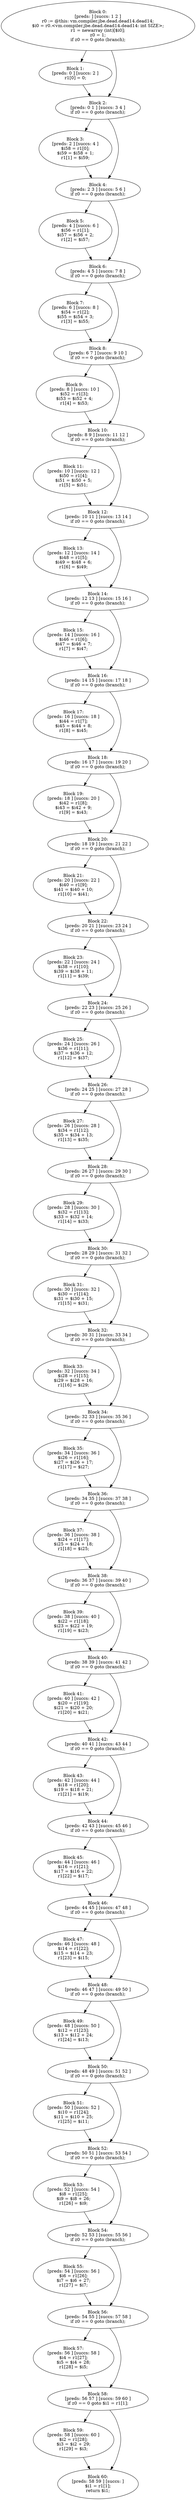 digraph "unitGraph" {
    "Block 0:
[preds: ] [succs: 1 2 ]
r0 := @this: vm.compiler.jbe.dead.dead14.dead14;
$i0 = r0.<vm.compiler.jbe.dead.dead14.dead14: int SIZE>;
r1 = newarray (int)[$i0];
z0 = 1;
if z0 == 0 goto (branch);
"
    "Block 1:
[preds: 0 ] [succs: 2 ]
r1[0] = 0;
"
    "Block 2:
[preds: 0 1 ] [succs: 3 4 ]
if z0 == 0 goto (branch);
"
    "Block 3:
[preds: 2 ] [succs: 4 ]
$i58 = r1[0];
$i59 = $i58 + 1;
r1[1] = $i59;
"
    "Block 4:
[preds: 2 3 ] [succs: 5 6 ]
if z0 == 0 goto (branch);
"
    "Block 5:
[preds: 4 ] [succs: 6 ]
$i56 = r1[1];
$i57 = $i56 + 2;
r1[2] = $i57;
"
    "Block 6:
[preds: 4 5 ] [succs: 7 8 ]
if z0 == 0 goto (branch);
"
    "Block 7:
[preds: 6 ] [succs: 8 ]
$i54 = r1[2];
$i55 = $i54 + 3;
r1[3] = $i55;
"
    "Block 8:
[preds: 6 7 ] [succs: 9 10 ]
if z0 == 0 goto (branch);
"
    "Block 9:
[preds: 8 ] [succs: 10 ]
$i52 = r1[3];
$i53 = $i52 + 4;
r1[4] = $i53;
"
    "Block 10:
[preds: 8 9 ] [succs: 11 12 ]
if z0 == 0 goto (branch);
"
    "Block 11:
[preds: 10 ] [succs: 12 ]
$i50 = r1[4];
$i51 = $i50 + 5;
r1[5] = $i51;
"
    "Block 12:
[preds: 10 11 ] [succs: 13 14 ]
if z0 == 0 goto (branch);
"
    "Block 13:
[preds: 12 ] [succs: 14 ]
$i48 = r1[5];
$i49 = $i48 + 6;
r1[6] = $i49;
"
    "Block 14:
[preds: 12 13 ] [succs: 15 16 ]
if z0 == 0 goto (branch);
"
    "Block 15:
[preds: 14 ] [succs: 16 ]
$i46 = r1[6];
$i47 = $i46 + 7;
r1[7] = $i47;
"
    "Block 16:
[preds: 14 15 ] [succs: 17 18 ]
if z0 == 0 goto (branch);
"
    "Block 17:
[preds: 16 ] [succs: 18 ]
$i44 = r1[7];
$i45 = $i44 + 8;
r1[8] = $i45;
"
    "Block 18:
[preds: 16 17 ] [succs: 19 20 ]
if z0 == 0 goto (branch);
"
    "Block 19:
[preds: 18 ] [succs: 20 ]
$i42 = r1[8];
$i43 = $i42 + 9;
r1[9] = $i43;
"
    "Block 20:
[preds: 18 19 ] [succs: 21 22 ]
if z0 == 0 goto (branch);
"
    "Block 21:
[preds: 20 ] [succs: 22 ]
$i40 = r1[9];
$i41 = $i40 + 10;
r1[10] = $i41;
"
    "Block 22:
[preds: 20 21 ] [succs: 23 24 ]
if z0 == 0 goto (branch);
"
    "Block 23:
[preds: 22 ] [succs: 24 ]
$i38 = r1[10];
$i39 = $i38 + 11;
r1[11] = $i39;
"
    "Block 24:
[preds: 22 23 ] [succs: 25 26 ]
if z0 == 0 goto (branch);
"
    "Block 25:
[preds: 24 ] [succs: 26 ]
$i36 = r1[11];
$i37 = $i36 + 12;
r1[12] = $i37;
"
    "Block 26:
[preds: 24 25 ] [succs: 27 28 ]
if z0 == 0 goto (branch);
"
    "Block 27:
[preds: 26 ] [succs: 28 ]
$i34 = r1[12];
$i35 = $i34 + 13;
r1[13] = $i35;
"
    "Block 28:
[preds: 26 27 ] [succs: 29 30 ]
if z0 == 0 goto (branch);
"
    "Block 29:
[preds: 28 ] [succs: 30 ]
$i32 = r1[13];
$i33 = $i32 + 14;
r1[14] = $i33;
"
    "Block 30:
[preds: 28 29 ] [succs: 31 32 ]
if z0 == 0 goto (branch);
"
    "Block 31:
[preds: 30 ] [succs: 32 ]
$i30 = r1[14];
$i31 = $i30 + 15;
r1[15] = $i31;
"
    "Block 32:
[preds: 30 31 ] [succs: 33 34 ]
if z0 == 0 goto (branch);
"
    "Block 33:
[preds: 32 ] [succs: 34 ]
$i28 = r1[15];
$i29 = $i28 + 16;
r1[16] = $i29;
"
    "Block 34:
[preds: 32 33 ] [succs: 35 36 ]
if z0 == 0 goto (branch);
"
    "Block 35:
[preds: 34 ] [succs: 36 ]
$i26 = r1[16];
$i27 = $i26 + 17;
r1[17] = $i27;
"
    "Block 36:
[preds: 34 35 ] [succs: 37 38 ]
if z0 == 0 goto (branch);
"
    "Block 37:
[preds: 36 ] [succs: 38 ]
$i24 = r1[17];
$i25 = $i24 + 18;
r1[18] = $i25;
"
    "Block 38:
[preds: 36 37 ] [succs: 39 40 ]
if z0 == 0 goto (branch);
"
    "Block 39:
[preds: 38 ] [succs: 40 ]
$i22 = r1[18];
$i23 = $i22 + 19;
r1[19] = $i23;
"
    "Block 40:
[preds: 38 39 ] [succs: 41 42 ]
if z0 == 0 goto (branch);
"
    "Block 41:
[preds: 40 ] [succs: 42 ]
$i20 = r1[19];
$i21 = $i20 + 20;
r1[20] = $i21;
"
    "Block 42:
[preds: 40 41 ] [succs: 43 44 ]
if z0 == 0 goto (branch);
"
    "Block 43:
[preds: 42 ] [succs: 44 ]
$i18 = r1[20];
$i19 = $i18 + 21;
r1[21] = $i19;
"
    "Block 44:
[preds: 42 43 ] [succs: 45 46 ]
if z0 == 0 goto (branch);
"
    "Block 45:
[preds: 44 ] [succs: 46 ]
$i16 = r1[21];
$i17 = $i16 + 22;
r1[22] = $i17;
"
    "Block 46:
[preds: 44 45 ] [succs: 47 48 ]
if z0 == 0 goto (branch);
"
    "Block 47:
[preds: 46 ] [succs: 48 ]
$i14 = r1[22];
$i15 = $i14 + 23;
r1[23] = $i15;
"
    "Block 48:
[preds: 46 47 ] [succs: 49 50 ]
if z0 == 0 goto (branch);
"
    "Block 49:
[preds: 48 ] [succs: 50 ]
$i12 = r1[23];
$i13 = $i12 + 24;
r1[24] = $i13;
"
    "Block 50:
[preds: 48 49 ] [succs: 51 52 ]
if z0 == 0 goto (branch);
"
    "Block 51:
[preds: 50 ] [succs: 52 ]
$i10 = r1[24];
$i11 = $i10 + 25;
r1[25] = $i11;
"
    "Block 52:
[preds: 50 51 ] [succs: 53 54 ]
if z0 == 0 goto (branch);
"
    "Block 53:
[preds: 52 ] [succs: 54 ]
$i8 = r1[25];
$i9 = $i8 + 26;
r1[26] = $i9;
"
    "Block 54:
[preds: 52 53 ] [succs: 55 56 ]
if z0 == 0 goto (branch);
"
    "Block 55:
[preds: 54 ] [succs: 56 ]
$i6 = r1[26];
$i7 = $i6 + 27;
r1[27] = $i7;
"
    "Block 56:
[preds: 54 55 ] [succs: 57 58 ]
if z0 == 0 goto (branch);
"
    "Block 57:
[preds: 56 ] [succs: 58 ]
$i4 = r1[27];
$i5 = $i4 + 28;
r1[28] = $i5;
"
    "Block 58:
[preds: 56 57 ] [succs: 59 60 ]
if z0 == 0 goto $i1 = r1[1];
"
    "Block 59:
[preds: 58 ] [succs: 60 ]
$i2 = r1[28];
$i3 = $i2 + 29;
r1[29] = $i3;
"
    "Block 60:
[preds: 58 59 ] [succs: ]
$i1 = r1[1];
return $i1;
"
    "Block 0:
[preds: ] [succs: 1 2 ]
r0 := @this: vm.compiler.jbe.dead.dead14.dead14;
$i0 = r0.<vm.compiler.jbe.dead.dead14.dead14: int SIZE>;
r1 = newarray (int)[$i0];
z0 = 1;
if z0 == 0 goto (branch);
"->"Block 1:
[preds: 0 ] [succs: 2 ]
r1[0] = 0;
";
    "Block 0:
[preds: ] [succs: 1 2 ]
r0 := @this: vm.compiler.jbe.dead.dead14.dead14;
$i0 = r0.<vm.compiler.jbe.dead.dead14.dead14: int SIZE>;
r1 = newarray (int)[$i0];
z0 = 1;
if z0 == 0 goto (branch);
"->"Block 2:
[preds: 0 1 ] [succs: 3 4 ]
if z0 == 0 goto (branch);
";
    "Block 1:
[preds: 0 ] [succs: 2 ]
r1[0] = 0;
"->"Block 2:
[preds: 0 1 ] [succs: 3 4 ]
if z0 == 0 goto (branch);
";
    "Block 2:
[preds: 0 1 ] [succs: 3 4 ]
if z0 == 0 goto (branch);
"->"Block 3:
[preds: 2 ] [succs: 4 ]
$i58 = r1[0];
$i59 = $i58 + 1;
r1[1] = $i59;
";
    "Block 2:
[preds: 0 1 ] [succs: 3 4 ]
if z0 == 0 goto (branch);
"->"Block 4:
[preds: 2 3 ] [succs: 5 6 ]
if z0 == 0 goto (branch);
";
    "Block 3:
[preds: 2 ] [succs: 4 ]
$i58 = r1[0];
$i59 = $i58 + 1;
r1[1] = $i59;
"->"Block 4:
[preds: 2 3 ] [succs: 5 6 ]
if z0 == 0 goto (branch);
";
    "Block 4:
[preds: 2 3 ] [succs: 5 6 ]
if z0 == 0 goto (branch);
"->"Block 5:
[preds: 4 ] [succs: 6 ]
$i56 = r1[1];
$i57 = $i56 + 2;
r1[2] = $i57;
";
    "Block 4:
[preds: 2 3 ] [succs: 5 6 ]
if z0 == 0 goto (branch);
"->"Block 6:
[preds: 4 5 ] [succs: 7 8 ]
if z0 == 0 goto (branch);
";
    "Block 5:
[preds: 4 ] [succs: 6 ]
$i56 = r1[1];
$i57 = $i56 + 2;
r1[2] = $i57;
"->"Block 6:
[preds: 4 5 ] [succs: 7 8 ]
if z0 == 0 goto (branch);
";
    "Block 6:
[preds: 4 5 ] [succs: 7 8 ]
if z0 == 0 goto (branch);
"->"Block 7:
[preds: 6 ] [succs: 8 ]
$i54 = r1[2];
$i55 = $i54 + 3;
r1[3] = $i55;
";
    "Block 6:
[preds: 4 5 ] [succs: 7 8 ]
if z0 == 0 goto (branch);
"->"Block 8:
[preds: 6 7 ] [succs: 9 10 ]
if z0 == 0 goto (branch);
";
    "Block 7:
[preds: 6 ] [succs: 8 ]
$i54 = r1[2];
$i55 = $i54 + 3;
r1[3] = $i55;
"->"Block 8:
[preds: 6 7 ] [succs: 9 10 ]
if z0 == 0 goto (branch);
";
    "Block 8:
[preds: 6 7 ] [succs: 9 10 ]
if z0 == 0 goto (branch);
"->"Block 9:
[preds: 8 ] [succs: 10 ]
$i52 = r1[3];
$i53 = $i52 + 4;
r1[4] = $i53;
";
    "Block 8:
[preds: 6 7 ] [succs: 9 10 ]
if z0 == 0 goto (branch);
"->"Block 10:
[preds: 8 9 ] [succs: 11 12 ]
if z0 == 0 goto (branch);
";
    "Block 9:
[preds: 8 ] [succs: 10 ]
$i52 = r1[3];
$i53 = $i52 + 4;
r1[4] = $i53;
"->"Block 10:
[preds: 8 9 ] [succs: 11 12 ]
if z0 == 0 goto (branch);
";
    "Block 10:
[preds: 8 9 ] [succs: 11 12 ]
if z0 == 0 goto (branch);
"->"Block 11:
[preds: 10 ] [succs: 12 ]
$i50 = r1[4];
$i51 = $i50 + 5;
r1[5] = $i51;
";
    "Block 10:
[preds: 8 9 ] [succs: 11 12 ]
if z0 == 0 goto (branch);
"->"Block 12:
[preds: 10 11 ] [succs: 13 14 ]
if z0 == 0 goto (branch);
";
    "Block 11:
[preds: 10 ] [succs: 12 ]
$i50 = r1[4];
$i51 = $i50 + 5;
r1[5] = $i51;
"->"Block 12:
[preds: 10 11 ] [succs: 13 14 ]
if z0 == 0 goto (branch);
";
    "Block 12:
[preds: 10 11 ] [succs: 13 14 ]
if z0 == 0 goto (branch);
"->"Block 13:
[preds: 12 ] [succs: 14 ]
$i48 = r1[5];
$i49 = $i48 + 6;
r1[6] = $i49;
";
    "Block 12:
[preds: 10 11 ] [succs: 13 14 ]
if z0 == 0 goto (branch);
"->"Block 14:
[preds: 12 13 ] [succs: 15 16 ]
if z0 == 0 goto (branch);
";
    "Block 13:
[preds: 12 ] [succs: 14 ]
$i48 = r1[5];
$i49 = $i48 + 6;
r1[6] = $i49;
"->"Block 14:
[preds: 12 13 ] [succs: 15 16 ]
if z0 == 0 goto (branch);
";
    "Block 14:
[preds: 12 13 ] [succs: 15 16 ]
if z0 == 0 goto (branch);
"->"Block 15:
[preds: 14 ] [succs: 16 ]
$i46 = r1[6];
$i47 = $i46 + 7;
r1[7] = $i47;
";
    "Block 14:
[preds: 12 13 ] [succs: 15 16 ]
if z0 == 0 goto (branch);
"->"Block 16:
[preds: 14 15 ] [succs: 17 18 ]
if z0 == 0 goto (branch);
";
    "Block 15:
[preds: 14 ] [succs: 16 ]
$i46 = r1[6];
$i47 = $i46 + 7;
r1[7] = $i47;
"->"Block 16:
[preds: 14 15 ] [succs: 17 18 ]
if z0 == 0 goto (branch);
";
    "Block 16:
[preds: 14 15 ] [succs: 17 18 ]
if z0 == 0 goto (branch);
"->"Block 17:
[preds: 16 ] [succs: 18 ]
$i44 = r1[7];
$i45 = $i44 + 8;
r1[8] = $i45;
";
    "Block 16:
[preds: 14 15 ] [succs: 17 18 ]
if z0 == 0 goto (branch);
"->"Block 18:
[preds: 16 17 ] [succs: 19 20 ]
if z0 == 0 goto (branch);
";
    "Block 17:
[preds: 16 ] [succs: 18 ]
$i44 = r1[7];
$i45 = $i44 + 8;
r1[8] = $i45;
"->"Block 18:
[preds: 16 17 ] [succs: 19 20 ]
if z0 == 0 goto (branch);
";
    "Block 18:
[preds: 16 17 ] [succs: 19 20 ]
if z0 == 0 goto (branch);
"->"Block 19:
[preds: 18 ] [succs: 20 ]
$i42 = r1[8];
$i43 = $i42 + 9;
r1[9] = $i43;
";
    "Block 18:
[preds: 16 17 ] [succs: 19 20 ]
if z0 == 0 goto (branch);
"->"Block 20:
[preds: 18 19 ] [succs: 21 22 ]
if z0 == 0 goto (branch);
";
    "Block 19:
[preds: 18 ] [succs: 20 ]
$i42 = r1[8];
$i43 = $i42 + 9;
r1[9] = $i43;
"->"Block 20:
[preds: 18 19 ] [succs: 21 22 ]
if z0 == 0 goto (branch);
";
    "Block 20:
[preds: 18 19 ] [succs: 21 22 ]
if z0 == 0 goto (branch);
"->"Block 21:
[preds: 20 ] [succs: 22 ]
$i40 = r1[9];
$i41 = $i40 + 10;
r1[10] = $i41;
";
    "Block 20:
[preds: 18 19 ] [succs: 21 22 ]
if z0 == 0 goto (branch);
"->"Block 22:
[preds: 20 21 ] [succs: 23 24 ]
if z0 == 0 goto (branch);
";
    "Block 21:
[preds: 20 ] [succs: 22 ]
$i40 = r1[9];
$i41 = $i40 + 10;
r1[10] = $i41;
"->"Block 22:
[preds: 20 21 ] [succs: 23 24 ]
if z0 == 0 goto (branch);
";
    "Block 22:
[preds: 20 21 ] [succs: 23 24 ]
if z0 == 0 goto (branch);
"->"Block 23:
[preds: 22 ] [succs: 24 ]
$i38 = r1[10];
$i39 = $i38 + 11;
r1[11] = $i39;
";
    "Block 22:
[preds: 20 21 ] [succs: 23 24 ]
if z0 == 0 goto (branch);
"->"Block 24:
[preds: 22 23 ] [succs: 25 26 ]
if z0 == 0 goto (branch);
";
    "Block 23:
[preds: 22 ] [succs: 24 ]
$i38 = r1[10];
$i39 = $i38 + 11;
r1[11] = $i39;
"->"Block 24:
[preds: 22 23 ] [succs: 25 26 ]
if z0 == 0 goto (branch);
";
    "Block 24:
[preds: 22 23 ] [succs: 25 26 ]
if z0 == 0 goto (branch);
"->"Block 25:
[preds: 24 ] [succs: 26 ]
$i36 = r1[11];
$i37 = $i36 + 12;
r1[12] = $i37;
";
    "Block 24:
[preds: 22 23 ] [succs: 25 26 ]
if z0 == 0 goto (branch);
"->"Block 26:
[preds: 24 25 ] [succs: 27 28 ]
if z0 == 0 goto (branch);
";
    "Block 25:
[preds: 24 ] [succs: 26 ]
$i36 = r1[11];
$i37 = $i36 + 12;
r1[12] = $i37;
"->"Block 26:
[preds: 24 25 ] [succs: 27 28 ]
if z0 == 0 goto (branch);
";
    "Block 26:
[preds: 24 25 ] [succs: 27 28 ]
if z0 == 0 goto (branch);
"->"Block 27:
[preds: 26 ] [succs: 28 ]
$i34 = r1[12];
$i35 = $i34 + 13;
r1[13] = $i35;
";
    "Block 26:
[preds: 24 25 ] [succs: 27 28 ]
if z0 == 0 goto (branch);
"->"Block 28:
[preds: 26 27 ] [succs: 29 30 ]
if z0 == 0 goto (branch);
";
    "Block 27:
[preds: 26 ] [succs: 28 ]
$i34 = r1[12];
$i35 = $i34 + 13;
r1[13] = $i35;
"->"Block 28:
[preds: 26 27 ] [succs: 29 30 ]
if z0 == 0 goto (branch);
";
    "Block 28:
[preds: 26 27 ] [succs: 29 30 ]
if z0 == 0 goto (branch);
"->"Block 29:
[preds: 28 ] [succs: 30 ]
$i32 = r1[13];
$i33 = $i32 + 14;
r1[14] = $i33;
";
    "Block 28:
[preds: 26 27 ] [succs: 29 30 ]
if z0 == 0 goto (branch);
"->"Block 30:
[preds: 28 29 ] [succs: 31 32 ]
if z0 == 0 goto (branch);
";
    "Block 29:
[preds: 28 ] [succs: 30 ]
$i32 = r1[13];
$i33 = $i32 + 14;
r1[14] = $i33;
"->"Block 30:
[preds: 28 29 ] [succs: 31 32 ]
if z0 == 0 goto (branch);
";
    "Block 30:
[preds: 28 29 ] [succs: 31 32 ]
if z0 == 0 goto (branch);
"->"Block 31:
[preds: 30 ] [succs: 32 ]
$i30 = r1[14];
$i31 = $i30 + 15;
r1[15] = $i31;
";
    "Block 30:
[preds: 28 29 ] [succs: 31 32 ]
if z0 == 0 goto (branch);
"->"Block 32:
[preds: 30 31 ] [succs: 33 34 ]
if z0 == 0 goto (branch);
";
    "Block 31:
[preds: 30 ] [succs: 32 ]
$i30 = r1[14];
$i31 = $i30 + 15;
r1[15] = $i31;
"->"Block 32:
[preds: 30 31 ] [succs: 33 34 ]
if z0 == 0 goto (branch);
";
    "Block 32:
[preds: 30 31 ] [succs: 33 34 ]
if z0 == 0 goto (branch);
"->"Block 33:
[preds: 32 ] [succs: 34 ]
$i28 = r1[15];
$i29 = $i28 + 16;
r1[16] = $i29;
";
    "Block 32:
[preds: 30 31 ] [succs: 33 34 ]
if z0 == 0 goto (branch);
"->"Block 34:
[preds: 32 33 ] [succs: 35 36 ]
if z0 == 0 goto (branch);
";
    "Block 33:
[preds: 32 ] [succs: 34 ]
$i28 = r1[15];
$i29 = $i28 + 16;
r1[16] = $i29;
"->"Block 34:
[preds: 32 33 ] [succs: 35 36 ]
if z0 == 0 goto (branch);
";
    "Block 34:
[preds: 32 33 ] [succs: 35 36 ]
if z0 == 0 goto (branch);
"->"Block 35:
[preds: 34 ] [succs: 36 ]
$i26 = r1[16];
$i27 = $i26 + 17;
r1[17] = $i27;
";
    "Block 34:
[preds: 32 33 ] [succs: 35 36 ]
if z0 == 0 goto (branch);
"->"Block 36:
[preds: 34 35 ] [succs: 37 38 ]
if z0 == 0 goto (branch);
";
    "Block 35:
[preds: 34 ] [succs: 36 ]
$i26 = r1[16];
$i27 = $i26 + 17;
r1[17] = $i27;
"->"Block 36:
[preds: 34 35 ] [succs: 37 38 ]
if z0 == 0 goto (branch);
";
    "Block 36:
[preds: 34 35 ] [succs: 37 38 ]
if z0 == 0 goto (branch);
"->"Block 37:
[preds: 36 ] [succs: 38 ]
$i24 = r1[17];
$i25 = $i24 + 18;
r1[18] = $i25;
";
    "Block 36:
[preds: 34 35 ] [succs: 37 38 ]
if z0 == 0 goto (branch);
"->"Block 38:
[preds: 36 37 ] [succs: 39 40 ]
if z0 == 0 goto (branch);
";
    "Block 37:
[preds: 36 ] [succs: 38 ]
$i24 = r1[17];
$i25 = $i24 + 18;
r1[18] = $i25;
"->"Block 38:
[preds: 36 37 ] [succs: 39 40 ]
if z0 == 0 goto (branch);
";
    "Block 38:
[preds: 36 37 ] [succs: 39 40 ]
if z0 == 0 goto (branch);
"->"Block 39:
[preds: 38 ] [succs: 40 ]
$i22 = r1[18];
$i23 = $i22 + 19;
r1[19] = $i23;
";
    "Block 38:
[preds: 36 37 ] [succs: 39 40 ]
if z0 == 0 goto (branch);
"->"Block 40:
[preds: 38 39 ] [succs: 41 42 ]
if z0 == 0 goto (branch);
";
    "Block 39:
[preds: 38 ] [succs: 40 ]
$i22 = r1[18];
$i23 = $i22 + 19;
r1[19] = $i23;
"->"Block 40:
[preds: 38 39 ] [succs: 41 42 ]
if z0 == 0 goto (branch);
";
    "Block 40:
[preds: 38 39 ] [succs: 41 42 ]
if z0 == 0 goto (branch);
"->"Block 41:
[preds: 40 ] [succs: 42 ]
$i20 = r1[19];
$i21 = $i20 + 20;
r1[20] = $i21;
";
    "Block 40:
[preds: 38 39 ] [succs: 41 42 ]
if z0 == 0 goto (branch);
"->"Block 42:
[preds: 40 41 ] [succs: 43 44 ]
if z0 == 0 goto (branch);
";
    "Block 41:
[preds: 40 ] [succs: 42 ]
$i20 = r1[19];
$i21 = $i20 + 20;
r1[20] = $i21;
"->"Block 42:
[preds: 40 41 ] [succs: 43 44 ]
if z0 == 0 goto (branch);
";
    "Block 42:
[preds: 40 41 ] [succs: 43 44 ]
if z0 == 0 goto (branch);
"->"Block 43:
[preds: 42 ] [succs: 44 ]
$i18 = r1[20];
$i19 = $i18 + 21;
r1[21] = $i19;
";
    "Block 42:
[preds: 40 41 ] [succs: 43 44 ]
if z0 == 0 goto (branch);
"->"Block 44:
[preds: 42 43 ] [succs: 45 46 ]
if z0 == 0 goto (branch);
";
    "Block 43:
[preds: 42 ] [succs: 44 ]
$i18 = r1[20];
$i19 = $i18 + 21;
r1[21] = $i19;
"->"Block 44:
[preds: 42 43 ] [succs: 45 46 ]
if z0 == 0 goto (branch);
";
    "Block 44:
[preds: 42 43 ] [succs: 45 46 ]
if z0 == 0 goto (branch);
"->"Block 45:
[preds: 44 ] [succs: 46 ]
$i16 = r1[21];
$i17 = $i16 + 22;
r1[22] = $i17;
";
    "Block 44:
[preds: 42 43 ] [succs: 45 46 ]
if z0 == 0 goto (branch);
"->"Block 46:
[preds: 44 45 ] [succs: 47 48 ]
if z0 == 0 goto (branch);
";
    "Block 45:
[preds: 44 ] [succs: 46 ]
$i16 = r1[21];
$i17 = $i16 + 22;
r1[22] = $i17;
"->"Block 46:
[preds: 44 45 ] [succs: 47 48 ]
if z0 == 0 goto (branch);
";
    "Block 46:
[preds: 44 45 ] [succs: 47 48 ]
if z0 == 0 goto (branch);
"->"Block 47:
[preds: 46 ] [succs: 48 ]
$i14 = r1[22];
$i15 = $i14 + 23;
r1[23] = $i15;
";
    "Block 46:
[preds: 44 45 ] [succs: 47 48 ]
if z0 == 0 goto (branch);
"->"Block 48:
[preds: 46 47 ] [succs: 49 50 ]
if z0 == 0 goto (branch);
";
    "Block 47:
[preds: 46 ] [succs: 48 ]
$i14 = r1[22];
$i15 = $i14 + 23;
r1[23] = $i15;
"->"Block 48:
[preds: 46 47 ] [succs: 49 50 ]
if z0 == 0 goto (branch);
";
    "Block 48:
[preds: 46 47 ] [succs: 49 50 ]
if z0 == 0 goto (branch);
"->"Block 49:
[preds: 48 ] [succs: 50 ]
$i12 = r1[23];
$i13 = $i12 + 24;
r1[24] = $i13;
";
    "Block 48:
[preds: 46 47 ] [succs: 49 50 ]
if z0 == 0 goto (branch);
"->"Block 50:
[preds: 48 49 ] [succs: 51 52 ]
if z0 == 0 goto (branch);
";
    "Block 49:
[preds: 48 ] [succs: 50 ]
$i12 = r1[23];
$i13 = $i12 + 24;
r1[24] = $i13;
"->"Block 50:
[preds: 48 49 ] [succs: 51 52 ]
if z0 == 0 goto (branch);
";
    "Block 50:
[preds: 48 49 ] [succs: 51 52 ]
if z0 == 0 goto (branch);
"->"Block 51:
[preds: 50 ] [succs: 52 ]
$i10 = r1[24];
$i11 = $i10 + 25;
r1[25] = $i11;
";
    "Block 50:
[preds: 48 49 ] [succs: 51 52 ]
if z0 == 0 goto (branch);
"->"Block 52:
[preds: 50 51 ] [succs: 53 54 ]
if z0 == 0 goto (branch);
";
    "Block 51:
[preds: 50 ] [succs: 52 ]
$i10 = r1[24];
$i11 = $i10 + 25;
r1[25] = $i11;
"->"Block 52:
[preds: 50 51 ] [succs: 53 54 ]
if z0 == 0 goto (branch);
";
    "Block 52:
[preds: 50 51 ] [succs: 53 54 ]
if z0 == 0 goto (branch);
"->"Block 53:
[preds: 52 ] [succs: 54 ]
$i8 = r1[25];
$i9 = $i8 + 26;
r1[26] = $i9;
";
    "Block 52:
[preds: 50 51 ] [succs: 53 54 ]
if z0 == 0 goto (branch);
"->"Block 54:
[preds: 52 53 ] [succs: 55 56 ]
if z0 == 0 goto (branch);
";
    "Block 53:
[preds: 52 ] [succs: 54 ]
$i8 = r1[25];
$i9 = $i8 + 26;
r1[26] = $i9;
"->"Block 54:
[preds: 52 53 ] [succs: 55 56 ]
if z0 == 0 goto (branch);
";
    "Block 54:
[preds: 52 53 ] [succs: 55 56 ]
if z0 == 0 goto (branch);
"->"Block 55:
[preds: 54 ] [succs: 56 ]
$i6 = r1[26];
$i7 = $i6 + 27;
r1[27] = $i7;
";
    "Block 54:
[preds: 52 53 ] [succs: 55 56 ]
if z0 == 0 goto (branch);
"->"Block 56:
[preds: 54 55 ] [succs: 57 58 ]
if z0 == 0 goto (branch);
";
    "Block 55:
[preds: 54 ] [succs: 56 ]
$i6 = r1[26];
$i7 = $i6 + 27;
r1[27] = $i7;
"->"Block 56:
[preds: 54 55 ] [succs: 57 58 ]
if z0 == 0 goto (branch);
";
    "Block 56:
[preds: 54 55 ] [succs: 57 58 ]
if z0 == 0 goto (branch);
"->"Block 57:
[preds: 56 ] [succs: 58 ]
$i4 = r1[27];
$i5 = $i4 + 28;
r1[28] = $i5;
";
    "Block 56:
[preds: 54 55 ] [succs: 57 58 ]
if z0 == 0 goto (branch);
"->"Block 58:
[preds: 56 57 ] [succs: 59 60 ]
if z0 == 0 goto $i1 = r1[1];
";
    "Block 57:
[preds: 56 ] [succs: 58 ]
$i4 = r1[27];
$i5 = $i4 + 28;
r1[28] = $i5;
"->"Block 58:
[preds: 56 57 ] [succs: 59 60 ]
if z0 == 0 goto $i1 = r1[1];
";
    "Block 58:
[preds: 56 57 ] [succs: 59 60 ]
if z0 == 0 goto $i1 = r1[1];
"->"Block 59:
[preds: 58 ] [succs: 60 ]
$i2 = r1[28];
$i3 = $i2 + 29;
r1[29] = $i3;
";
    "Block 58:
[preds: 56 57 ] [succs: 59 60 ]
if z0 == 0 goto $i1 = r1[1];
"->"Block 60:
[preds: 58 59 ] [succs: ]
$i1 = r1[1];
return $i1;
";
    "Block 59:
[preds: 58 ] [succs: 60 ]
$i2 = r1[28];
$i3 = $i2 + 29;
r1[29] = $i3;
"->"Block 60:
[preds: 58 59 ] [succs: ]
$i1 = r1[1];
return $i1;
";
}
